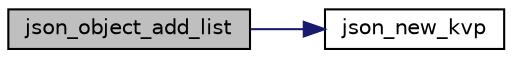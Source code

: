 digraph "json_object_add_list"
{
 // INTERACTIVE_SVG=YES
 // LATEX_PDF_SIZE
  edge [fontname="Helvetica",fontsize="10",labelfontname="Helvetica",labelfontsize="10"];
  node [fontname="Helvetica",fontsize="10",shape=record];
  rankdir="LR";
  Node1 [label="json_object_add_list",height=0.2,width=0.4,color="black", fillcolor="grey75", style="filled", fontcolor="black",tooltip="Adds a list and associated key to the supplied object."];
  Node1 -> Node2 [color="midnightblue",fontsize="10",style="solid",fontname="Helvetica"];
  Node2 [label="json_new_kvp",height=0.2,width=0.4,color="black", fillcolor="white", style="filled",URL="$veridoc-json_8c.html#a3c2f8d3989d7cef137743f614c7aeb3b",tooltip="Creates and returns a new KVP object with the supplied key and datatype."];
}
